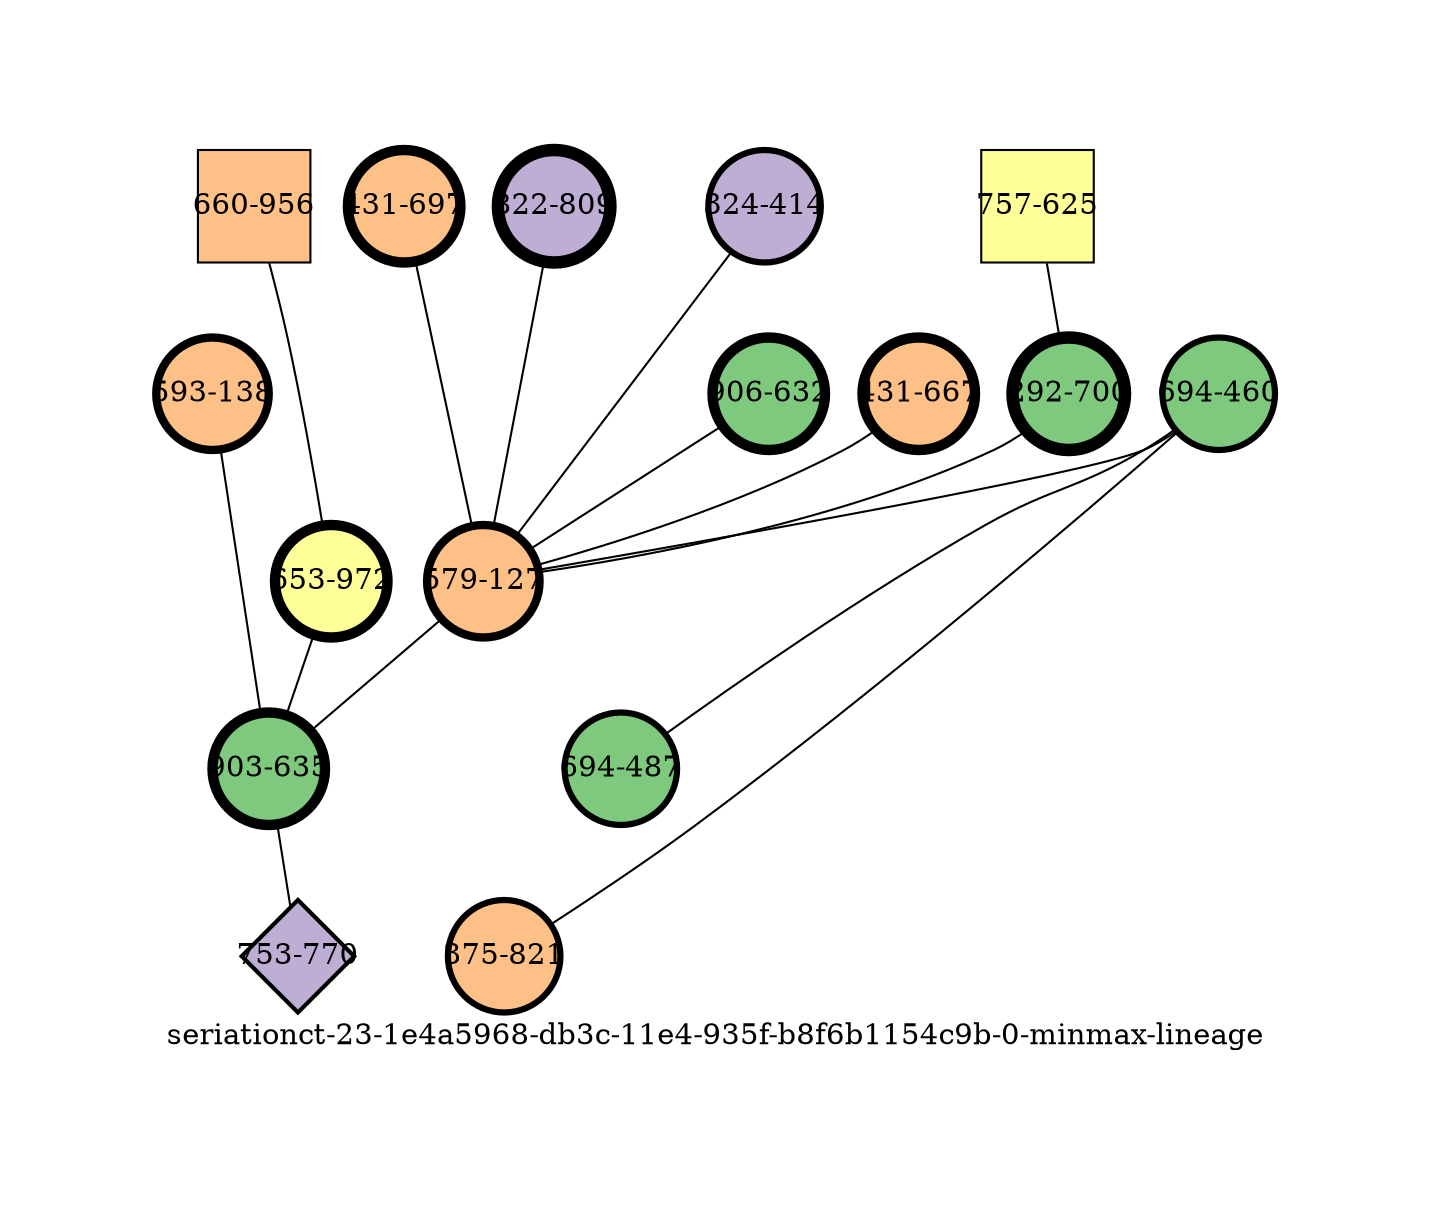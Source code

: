 strict graph "seriationct-23-1e4a5968-db3c-11e4-935f-b8f6b1154c9b-0-minmax-lineage" {
labelloc=b;
ratio=auto;
pad="1.0";
label="seriationct-23-1e4a5968-db3c-11e4-935f-b8f6b1154c9b-0-minmax-lineage";
node [width="0.75", style=filled, fixedsize=true, height="0.75", shape=circle, label=""];
0 [xCoordinate="697.0", appears_in_slice=5, yCoordinate="431.0", colorscheme=accent6, lineage_id=0, short_label="431-697", label="431-697", shape=circle, cluster_id=2, fillcolor=3, size="500.0", id=0, penwidth="5.0"];
1 [xCoordinate="809.0", appears_in_slice=6, yCoordinate="822.0", colorscheme=accent6, lineage_id=0, short_label="822-809", label="822-809", shape=circle, cluster_id=1, fillcolor=2, size="500.0", id=1, penwidth="6.0"];
2 [xCoordinate="625.0", appears_in_slice=1, yCoordinate="757.0", colorscheme=accent6, lineage_id=1, short_label="757-625", label="757-625", shape=square, cluster_id=3, fillcolor=4, size="500.0", id=2, penwidth="1.0"];
3 [xCoordinate="414.0", appears_in_slice=3, yCoordinate="324.0", colorscheme=accent6, lineage_id=0, short_label="324-414", label="324-414", shape=circle, cluster_id=1, fillcolor=2, size="500.0", id=3, penwidth="3.0"];
4 [xCoordinate="632.0", appears_in_slice=5, yCoordinate="906.0", colorscheme=accent6, lineage_id=0, short_label="906-632", label="906-632", shape=circle, cluster_id=0, fillcolor=1, size="500.0", id=4, penwidth="5.0"];
5 [xCoordinate="667.0", appears_in_slice=5, yCoordinate="431.0", colorscheme=accent6, lineage_id=0, short_label="431-667", label="431-667", shape=circle, cluster_id=2, fillcolor=3, size="500.0", id=5, penwidth="5.0"];
6 [xCoordinate="700.0", appears_in_slice=6, yCoordinate="292.0", colorscheme=accent6, lineage_id=0, short_label="292-700", label="292-700", shape=circle, cluster_id=0, fillcolor=1, size="500.0", id=6, penwidth="6.0"];
7 [xCoordinate="956.0", appears_in_slice=1, yCoordinate="660.0", colorscheme=accent6, lineage_id=1, short_label="660-956", label="660-956", shape=square, cluster_id=2, fillcolor=3, size="500.0", id=7, penwidth="1.0"];
8 [xCoordinate="138.0", appears_in_slice=4, yCoordinate="593.0", colorscheme=accent6, lineage_id=0, short_label="593-138", label="593-138", shape=circle, cluster_id=2, fillcolor=3, size="500.0", id=8, penwidth="4.0"];
9 [xCoordinate="460.0", appears_in_slice=3, yCoordinate="694.0", colorscheme=accent6, lineage_id=0, short_label="694-460", label="694-460", shape=circle, cluster_id=0, fillcolor=1, size="500.0", id=9, penwidth="3.0"];
10 [xCoordinate="972.0", appears_in_slice=5, yCoordinate="653.0", colorscheme=accent6, lineage_id=0, short_label="653-972", label="653-972", shape=circle, cluster_id=3, fillcolor=4, size="500.0", id=10, penwidth="5.0"];
11 [xCoordinate="127.0", appears_in_slice=4, yCoordinate="579.0", colorscheme=accent6, lineage_id=0, short_label="579-127", label="579-127", shape=circle, cluster_id=2, fillcolor=3, size="500.0", id=11, penwidth="4.0"];
12 [xCoordinate="635.0", appears_in_slice=5, yCoordinate="903.0", colorscheme=accent6, lineage_id=0, short_label="903-635", label="903-635", shape=circle, cluster_id=0, fillcolor=1, size="500.0", id=12, penwidth="5.0"];
13 [xCoordinate="487.0", appears_in_slice=3, yCoordinate="694.0", colorscheme=accent6, lineage_id=0, short_label="694-487", label="694-487", shape=circle, cluster_id=0, fillcolor=1, size="500.0", id=13, penwidth="3.0"];
14 [xCoordinate="821.0", appears_in_slice=3, yCoordinate="375.0", colorscheme=accent6, lineage_id=0, short_label="375-821", label="375-821", shape=circle, cluster_id=2, fillcolor=3, size="500.0", id=14, penwidth="3.0"];
15 [xCoordinate="770.0", appears_in_slice=2, yCoordinate="753.0", colorscheme=accent6, lineage_id=2, short_label="753-770", label="753-770", shape=diamond, cluster_id=1, fillcolor=2, size="500.0", id=15, penwidth="2.0"];
0 -- 11  [inverseweight="2.72715552972", weight="0.366682423904"];
1 -- 11  [inverseweight="2.08557943736", weight="0.479483054966"];
2 -- 6  [inverseweight="1.05519052277", weight="0.947696153838"];
3 -- 11  [inverseweight="1.34832127942", weight="0.741662996246"];
4 -- 11  [inverseweight="1.4246575428", weight="0.701923072708"];
5 -- 11  [inverseweight="1.3982417817", weight="0.715183892436"];
6 -- 11  [inverseweight="1.82328814803", weight="0.548459661233"];
7 -- 10  [inverseweight="1.24971103773", weight="0.800184978614"];
8 -- 12  [inverseweight="3.09646498781", weight="0.322948912369"];
9 -- 11  [inverseweight="1.00547259843", weight="0.994557187898"];
9 -- 13  [inverseweight="35.0070021007", weight="0.0285657137142"];
9 -- 14  [inverseweight="28.6769667338", weight="0.0348711915483"];
10 -- 12  [inverseweight="8.77868734026", weight="0.113912246927"];
11 -- 12  [inverseweight="2.81156333433", weight="0.355674008047"];
12 -- 15  [inverseweight="2.93670875536", weight="0.340517253601"];
}

